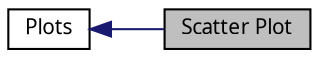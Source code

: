 digraph structs
{
  bgcolor="transparent";
  edge [fontname="Lucinda Grande",fontsize="10",labelfontname="Lucinda Grande",labelfontsize="10"];
  node [fontname="Lucinda Grande",fontsize="10",shape=record];
  rankdir=LR;
  Node0 [label="Scatter Plot",height=0.2,width=0.4,color="black", fillcolor="grey75", style="filled" fontcolor="black"];
  Node1 [label="Plots",height=0.2,width=0.4,color="black",URL="$group__plot_animation.html",tooltip="Plot properties that can be animated using Core Animation."];
  Node1->Node0 [shape=plaintext, color="midnightblue", dir="back", style="solid"];
}
